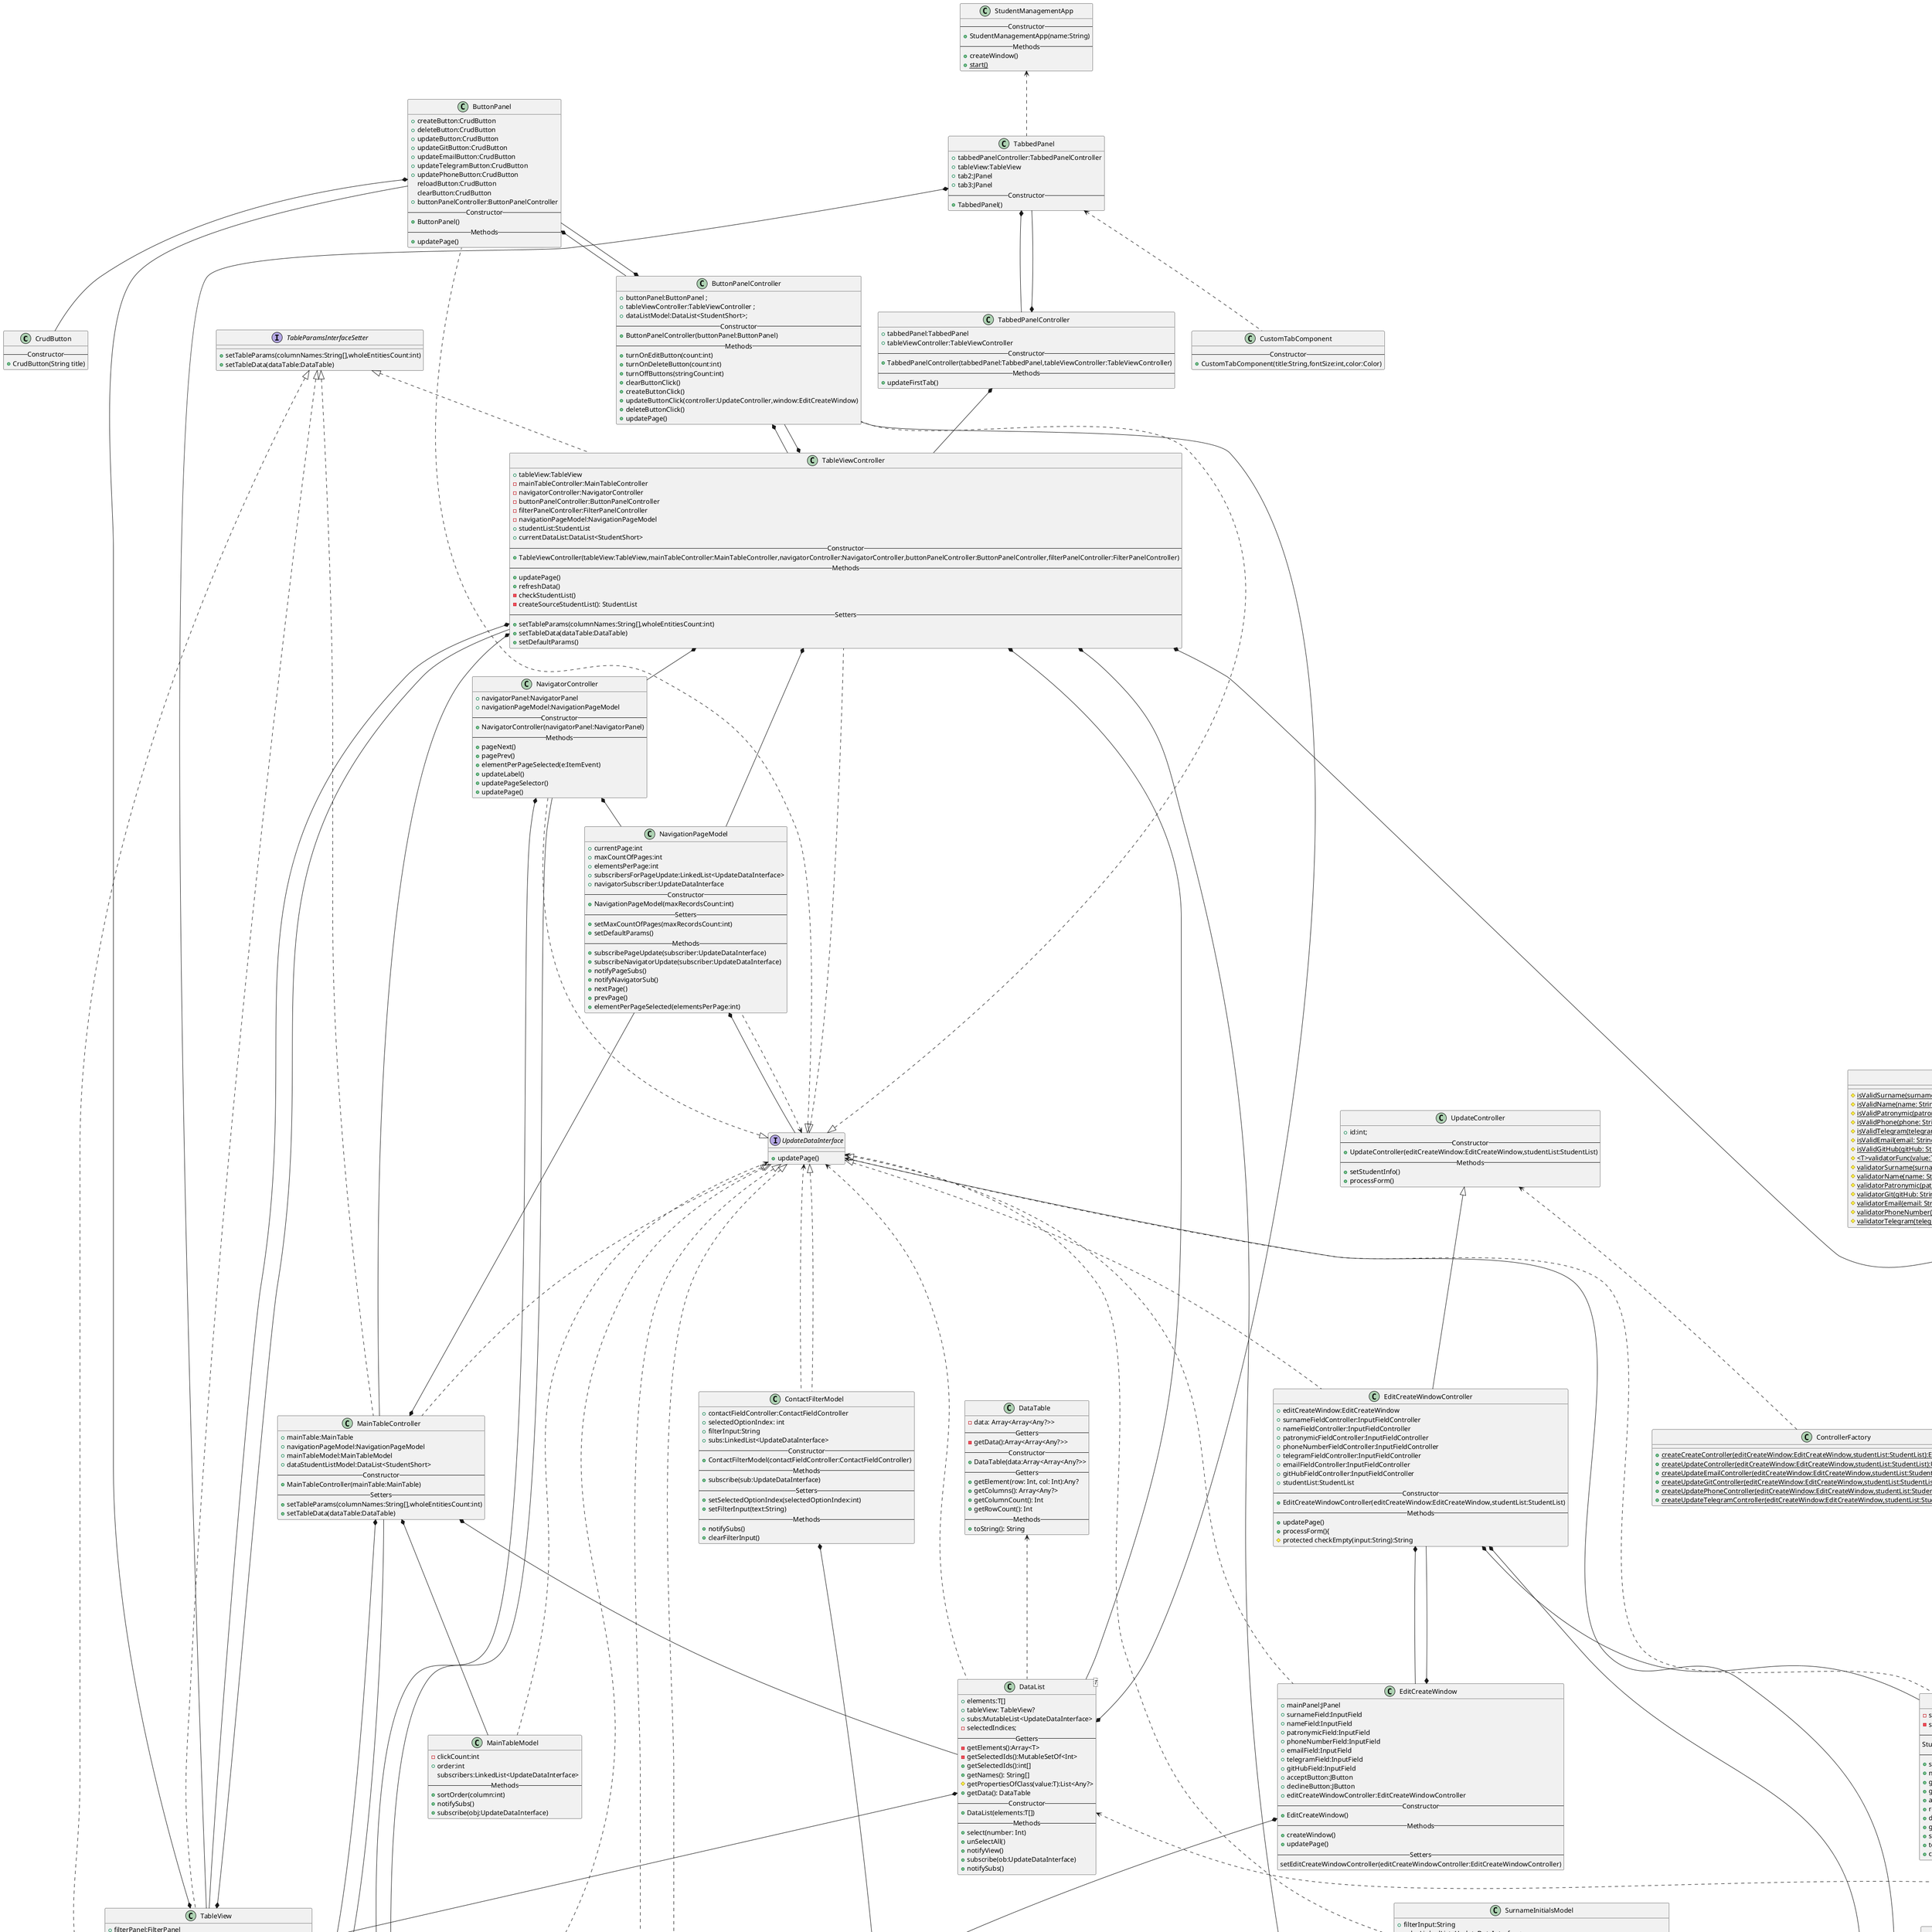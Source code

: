@startuml
'https://plantuml.com/class-diagram

class CrudButton{
    --Constructor--
    +CrudButton(String title)
}

class ButtonPanel{
    +createButton:CrudButton
    +deleteButton:CrudButton
    +updateButton:CrudButton
    +updateGitButton:CrudButton
    +updateEmailButton:CrudButton
    +updateTelegramButton:CrudButton
    +updatePhoneButton:CrudButton
    reloadButton:CrudButton
    clearButton:CrudButton
    +buttonPanelController:ButtonPanelController
    --Constructor--
    +ButtonPanel()
    --Methods--
    +updatePage()
}
UpdateDataInterface <|.. ButtonPanel
ButtonPanel *-- CrudButton
ButtonPanel *-- ButtonPanelController

class ButtonPanelController implements UpdateDataInterface {
    +buttonPanel:ButtonPanel ;
    +tableViewController:TableViewController ;
    +dataListModel:DataList<StudentShort>;
    --Constructor--
    +ButtonPanelController(buttonPanel:ButtonPanel)
    --Methods--
    +turnOnEditButton(count:int)
    +turnOnDeleteButton(count:int)
    +turnOffButtons(stringCount:int)
    +clearButtonClick()
    +createButtonClick()
    +updateButtonClick(controller:UpdateController,window:EditCreateWindow)
    +deleteButtonClick()
    +updatePage()
}

ButtonPanelController *-- ButtonPanel
ButtonPanelController *-- TableViewController
DataList *-- ButtonPanelController


class EditCreateWindowController implements UpdateDataInterface {
    +editCreateWindow:EditCreateWindow
    +surnameFieldController:InputFieldController
    +nameFieldController:InputFieldController
    +patronymicFieldController:InputFieldController
    +phoneNumberFieldController:InputFieldController
    +telegramFieldController:InputFieldController
    +emailFieldController:InputFieldController
    +gitHubFieldController:InputFieldController
    +studentList:StudentList
    --Constructor--
    +EditCreateWindowController(editCreateWindow:EditCreateWindow,studentList:StudentList)
    --Methods--
    +updatePage()
    +processForm(){
    #protected checkEmpty(input:String):String
}

EditCreateWindowController *-- EditCreateWindow
EditCreateWindowController *-- InputFieldController
EditCreateWindowController *-- StudentList

class InputFieldController {
    +inputField:InputField
    -validateFunc:Predicate<String>;
    +inputFieldModel:InputFieldModel;
    --Constructor--
    +InputFieldController(inputField:InputField,validateFunc:Predicate<String>,optional:boolean)
    --Methods--
    +changeInputFieldBack(correctness:boolean)
    +checkInputCorrect():boolean
    +setTextValue()
    +setInputText(val:String)
    +setInputText()
    +getTextValue():String
    +changeEditable(edit:boolean)
}
InputFieldController *-- InputField
InputFieldController *-- InputFieldModel

class UpdateController{
    +id:int;
    --Constructor--
    +UpdateController(editCreateWindow:EditCreateWindow,studentList:StudentList)
    --Methods--
    +setStudentInfo()
    +processForm()
}
UpdateController <|-- EditCreateWindowController

class ControllerFactory {
    +{static}createCreateController(editCreateWindow:EditCreateWindow,studentList:StudentList):EditCreateWindowController
    +{static}createUpdateController(editCreateWindow:EditCreateWindow,studentList:StudentList):UpdateController
    +{static}createUpdateEmailController(editCreateWindow:EditCreateWindow,studentList:StudentList):UpdateController
    +{static}createUpdateGitController(editCreateWindow:EditCreateWindow,studentList:StudentList):UpdateController
    +{static}createUpdatePhoneController(editCreateWindow:EditCreateWindow,studentList:StudentList):UpdateController
    +{static}createUpdateTelegramController(editCreateWindow:EditCreateWindow,studentList:StudentList):UpdateController
}

UpdateController <.. ControllerFactory

class InputFieldModel {
    +inputText:String
    +subscriber:UpdateDataInterface
    +optional:boolean
    --Constructor--
    +InputFieldModel(optional:boolean)
    --Setters--
    +setInputText(inputText:String)
    +setSubscriber(updateDataInterface:UpdateDataInterface)
    --Methods--
    +notifySub()
}
InputFieldModel *-- UpdateDataInterface


class EditCreateWindow{
    +mainPanel:JPanel
    +surnameField:InputField
    +nameField:InputField
    +patronymicField:InputField
    +phoneNumberField:InputField
    +emailField:InputField
    +telegramField:InputField
    +gitHubField:InputField
    +acceptButton:JButton
    +declineButton:JButton
    +editCreateWindowController:EditCreateWindowController
    --Constructor--
    +EditCreateWindow()
    --Methods--
    +createWindow()
    +updatePage()
    --Setters--
    setEditCreateWindowController(editCreateWindowController:EditCreateWindowController)
}

UpdateDataInterface <|.. EditCreateWindow
EditCreateWindow *-- InputField
EditCreateWindow *-- EditCreateWindowController


class InputField{
    +mainLabel:JLabel
    +mainInputField:JTextField
    +inputFieldController:InputFieldController
    --Constructor--
    +InputField(validateFieldFunction:Predicate<String>,label:String,optional:boolean)
}
InputField *-- InputFieldController

class ContactFieldController implements InputControllerInterface {
    +contactField:ContactField
    +contactFilterModel:ContactFilterModel
    --Constructor--
    +ContactFieldController(contactField:ContactField)
    --Methods--
    +clearInput()
    +changeSelectedItem(e:ItemEvent)
    +changeInputText()
    --Setters--
    +setParams()
}

class FilterPanelController {
    +filterPanel:FilterPanel
    +surnameInitialsFieldController:SurnameInitialsFieldController
    +emailController:ContactFieldController
    +telegramController:ContactFieldController
    +gitHubController:ContactFieldController
    +phoneController:ContactFieldController
    --Constructor--
    +FilterPanelController(filterPanel:FilterPanel,surnameInitialsFieldController:SurnameInitialsFieldController,emailController:ContactFieldController,telegramController:ContactFieldController,gitHubController:ContactFieldController,phoneController:ContactFieldController )
    --Methods--
    +clearFilters()
}
FilterPanelController *-- FilterPanel
FilterPanelController *-- SurnameInitialsFieldController
FilterPanelController *-- ContactFieldController

interface InputControllerInterface {
    +clearInput()
    +setParams()
    +changeInputText()
}

class SurnameInitialsFieldController implements InputControllerInterface {
    +surnameInitialsField:SurnameInitialsField
    +surnameInitialsModel:SurnameInitialsModel
    --Constructor--
    +SurnameInitialsFieldController(surnameInitialsField:SurnameInitialsField)
    --Methods--
    +clearInput()
    +changeInputText()
    --Setters--
    +setParams()
}

class ContactFilterModel {
    +contactFieldController:ContactFieldController
    +selectedOptionIndex: int
    +filterInput:String
    +subs:LinkedList<UpdateDataInterface>
    --Constructor--
    +ContactFilterModel(contactFieldController:ContactFieldController)
    --Methods--
    +subscribe(sub:UpdateDataInterface)
    --Setters--
    +setSelectedOptionIndex(selectedOptionIndex:int)
    +setFilterInput(text:String)
    --Methods--
    +notifySubs()
    +clearFilterInput()
}
ContactFilterModel *-- ContactFieldController
UpdateDataInterface <.. ContactFilterModel
UpdateDataInterface <|.. ContactFilterModel


class SurnameInitialsModel {
    +filterInput:String
    +subs:LinkedList<UpdateDataInterface>
    +surnameInitialsFieldController:SurnameInitialsFieldController
    --Constructor--
    +SurnameInitialsModel(surnameInitialsFieldController:SurnameInitialsFieldController)
    --Methods--
    +subscribe(sub:UpdateDataInterface)
    +notifySubs()
    +clearFilterInput()
    --Setters--
    +setFilterInput(text:String)
}
SurnameInitialsModel *-- SurnameInitialsFieldController
UpdateDataInterface <.. SurnameInitialsModel



class ContactField implements UpdateDataInterface {
    +inputField:InputField
    +comboBox:ContactFilterComboBox
    +contactFieldController:ContactFieldController
    --Constructor--
    +ContactField(title:String)
    --Methods--
    +updatePage()
}
ContactField *-- InputField
ContactField *-- ContactFilterComboBox
ContactField *-- ContactFieldController

class ContactFilterComboBox{
    --Constructor--
    +ContactFilterComboBox()
}

class FilterPanel{
    +surnameInitialsField:SurnameInitialsField
    +githubField:ContactField
    +emailField:ContactField
    +phoneField:ContactField
    +telegramField:ContactField
    +filterPanelController:FilterPanelController
    --Constructor--
    +FilterPanel()
}
FilterPanel *-- SurnameInitialsField
FilterPanel *-- ContactField
FilterPanel *-- FilterPanelController

class InputField{
    --Constructor--
    +InputField()
}

class SurnameInitialsField implements UpdateDataInterface {
    +nameField:InputField
    +surnameInitialsFieldController:SurnameInitialsFieldController
    --Constructor--
    +SurnameInitialsField()
    --Methods--
    +updatePage()
}
SurnameInitialsField *-- InputField
SurnameInitialsField *-- SurnameInitialsFieldController

class TabbedPanelController {
    +tabbedPanel:TabbedPanel
    +tableViewController:TableViewController
    --Constructor--
    +TabbedPanelController(tabbedPanel:TabbedPanel,tableViewController:TableViewController)
    --Methods--
    +updateFirstTab()
}
TabbedPanelController *-- TabbedPanel
TabbedPanelController *-- TableViewController

class CustomTabComponent{
    --Constructor--
    +CustomTabComponent(title:String,fontSize:int,color:Color)
}

class StudentManagementApp{
    --Constructor--
    +StudentManagementApp(name:String)
    --Methods--
    +createWindow()
    +{static}start()
}
StudentManagementApp <.. TabbedPanel

class TabbedPanel{
    +tabbedPanelController:TabbedPanelController
    +tableView:TableView
    +tab2:JPanel
    +tab3:JPanel
    --Constructor--
    +TabbedPanel()
}
TabbedPanel *-- TabbedPanelController
TabbedPanel *-- TableView
TabbedPanel <.. CustomTabComponent

interface UpdateDataInterface {
     +updatePage()
 }



class MainTableController implements TableParamsInterfaceSetter,UpdateDataInterface {
    +mainTable:MainTable
    +navigationPageModel:NavigationPageModel
    +mainTableModel:MainTableModel
    +dataStudentListModel:DataList<StudentShort>
    --Constructor--
    +MainTableController(mainTable:MainTable)
    --Setters--
    +setTableParams(columnNames:String[],wholeEntitiesCount:int)
    +setTableData(dataTable:DataTable)
}
MainTableController *-- MainTable
MainTableController *-- NavigationPageModel
MainTableController *-- MainTableModel
MainTableController *-- DataList

class TableViewController implements UpdateDataInterface, TableParamsInterfaceSetter {
    +tableView:TableView
    -mainTableController:MainTableController
    -navigatorController:NavigatorController
    -buttonPanelController:ButtonPanelController
    -filterPanelController:FilterPanelController
    -navigationPageModel:NavigationPageModel
    +studentList:StudentList
    +currentDataList:DataList<StudentShort>
    --Constructor--
    +TableViewController(tableView:TableView,mainTableController:MainTableController,navigatorController:NavigatorController,buttonPanelController:ButtonPanelController,filterPanelController:FilterPanelController)
    --Methods--
    +updatePage()
    +refreshData()
    -checkStudentList()
    -createSourceStudentList(): StudentList
    --Setters--
    +setTableParams(columnNames:String[],wholeEntitiesCount:int)
    +setTableData(dataTable:DataTable)
    +setDefaultParams()
}
TableViewController *-- TableView
TableViewController *-- MainTableController
TableViewController *-- NavigatorController
TableViewController *-- ButtonPanelController
TableViewController *-- FilterPanelController
TableViewController *-- NavigationPageModel
TableViewController *-- StudentList
TableViewController *-- DataList

UpdateDataInterface <.. MainTableModel
class MainTableModel {
    -clickCount:int
    +order:int
    subscribers:LinkedList<UpdateDataInterface>
    --Methods--
    +sortOrder(column:int)
    +notifySubs()
    +subscribe(obj:UpdateDataInterface)
}

class NavigatorController implements UpdateDataInterface {
    +navigatorPanel:NavigatorPanel
    +navigationPageModel:NavigationPageModel
    --Constructor--
    +NavigatorController(navigatorPanel:NavigatorPanel)
    --Methods--
    +pageNext()
    +pagePrev()
    +elementPerPageSelected(e:ItemEvent)
    +updateLabel()
    +updatePageSelector()
    +updatePage()
}
NavigatorController *-- NavigatorPanel
NavigatorController *-- NavigationPageModel


class NavigationPageModel {
    +currentPage:int
    +maxCountOfPages:int
    +elementsPerPage:int
    +subscribersForPageUpdate:LinkedList<UpdateDataInterface>
    +navigatorSubscriber:UpdateDataInterface
    --Constructor--
    +NavigationPageModel(maxRecordsCount:int)
    --Setters--
    +setMaxCountOfPages(maxRecordsCount:int)
    +setDefaultParams()
    --Methods--
    +subscribePageUpdate(subscriber:UpdateDataInterface)
    +subscribeNavigatorUpdate(subscriber:UpdateDataInterface)
    +notifyPageSubs()
    +notifyNavigatorSub()
    +nextPage()
    +prevPage()
    +elementPerPageSelected(elementsPerPage:int)
}
NavigationPageModel *-- UpdateDataInterface
UpdateDataInterface <.. NavigationPageModel

class ElemsForPageSelector{
    --Constructor--
    +ElemsForPageSelector()
}

class NavigatorPanel implements UpdateDataInterface {
    +prevButton:JButton
    +nextButton:JButton
    +pageLabel:JLabel
    +elemsForPageSelector:ElemsForPageSelector
    ~currentPage:int
    ~maxCountOfPages:int
    +navigatorController:NavigatorController
    --Constructor--
    +NavigatorPanel(maxCountOfPages:int)
    --Methods--
    +updatePage()
}
NavigatorPanel *-- ElemsForPageSelector
NavigatorPanel *-- NavigatorController

class MainTable implements TableParamsInterfaceSetter {
    +tableModel:DefaultTableModel
    +mainTableController:MainTableController
    --Constructor--
    +MainTable()
    --Setters--
    +setTableParams(columnNames:String[],wholeEntitiesCount:int)
    +setTableData(dataTable:DataTable)
}
MainTable *-- MainTableController

interface TableParamsInterfaceSetter {
    +setTableParams(columnNames:String[],wholeEntitiesCount:int)
    +setTableData(dataTable:DataTable)
}

class TableView implements TableParamsInterfaceSetter {
    +filterPanel:FilterPanel
    +mainTable:MainTable
    +navigatorPanel:NavigatorPanel
    +buttonPanel:ButtonPanel
    +tableViewController:TableViewController
    --Constructor--
    +TableView()
    --Setters--
    +setTableParams(columnNames:String[],wholeEntitiesCount:int)
    +setTableData(dataTable:DataTable)
}
TableView *-- FilterPanel
TableView *-- MainTable
TableView *-- NavigatorPanel
TableView *-- ButtonPanel
TableView *-- TableViewController


object DbCon {
    - conn: Connection?
    --Methods--
    +createConnection()
    +executeSqlSelect(query:String): ResultSet?
    +executeSql(query:String)
    --Getters--
    getConnection():Connection?

}


class StudentListDB implements StudentListAdapter {
    -conn: DbCon?
    -studentList: MutableList<Student>
    -orderedStudentList: MutableList<Student>
    --Getters--
    -getConnection():DbCon?
    -getStudentList():MutableList<Student>
    -getOrderStudentList():MutableList<Student>
    --Setters--
    -setConnection(connection:DbCon?)
    -setStudentList(value:MutableList<Student>)
    -setOrderStudentList(value:MutableList<Student>)
    --Methods--
    +read()
    +checkAdapterExisting():Boolean
    +getStudentById(id: Int): Student?
    +getKNStudentShortList(k: Int, n: Int): DataList<StudentShort>
    +addNewStudent(student: Student)
    +replaceById(id:Int,newStudent: Student)
    +deleteById(id: Int)
    +getStudentShortCount(): Int
    +sortByInitials(order:Int)
}
StudentListDB *-- DbCon

class DataList<T>{
    +elements:T[]
    +tableView: TableView?
    +subs:MutableList<UpdateDataInterface>
    -selectedIndices;
    --Getters--
    -getElements():Array<T>
    -getSelectedIds():MutableSetOf<Int>
    +getSelectedIds():int[]
    +getNames(): String[]
    #getPropertiesOfClass(value:T):List<Any?>
    +getData(): DataTable
    --Constructor--
    +DataList(elements:T[])
    --Methods--
    +select(number: Int)
    +unSelectAll()
    +notifyView()
    +subscribe(ob:UpdateDataInterface)
    +notifySubs()
}
DataList *-- TableView
UpdateDataInterface <.. DataList
DataTable <.. DataList


class DataTable{
    -data: Array<Array<Any?>>
    --Getters--
    -getData():Array<Array<Any?>>
    --Constructor--
    +DataTable(data:Array<Array<Any?>>
    --Getters--
    +getElement(row: Int, col: Int):Any?
    +getColumns(): Array<Any?>
    +getColumnCount(): Int
    +getRowCount(): Int
    --Methods--
    +toString(): String
}

class Student extends StudentBase
{
    +surname: String
    +name: String
    +patronymic: String
    +idValue:Int
    +phoneNumber: String?
    +telegram: String?
    +email: String?
    +gitHub: String?
    --Setters--
    +setSurname(value: String)
    +setName(value: String)
    +setPatronymic(value: String)
    +setIdValue(value:Int)
    +setPhoneNumber(value: String?)
    +setTelegram(value: String?)
    +setEmail(value: String?)
    +setGitHub(value: String?)
    --Constructor--
    +Student(surnameValue: String,nameValue: String,
        patronymicValue: String,idValue:Int,phoneNumberValue: String?,
        telegramValue: String?,emailValue: String?,gitHubValue: String?)
    +Student(studentArgs: HashMap<String,Any?>)
    +Student(data: String)
    --Methods--
    -gitExist():boolean
    -contactExist():boolean
    +validate():boolean
    +setContacts(contacts:HashMap<String,String?>)
    -checkValueAndPropertyNotNull(value:String?,propertyValue:String?):boolean
    -{static}cutStudent(data:String):String
    +{static}parseString(data:String):HashMap<String,Any?>
    +returnPropertyNames():Array<String>
    +propertiesReturn(): Map<String, Any?>
    +toString(): String
    +getInitials():String
    +getOneContact(): HashMap<String,String>?
    -getFormattedContactShort():String
    -getInfo():String
}
StudentValidator <.. Student

abstract class StudentBase {
    +id:Int
    +gitHub: String?=null
    -{static}classId:Int
    -{static}maxId:Int
    --Getters--
    +getId():Int
    +getGitHub():String?
    -getClassId():Int
    -getMaxId():Int
    --Setters--
    -setClassId(value:Int)
    -setMaxId(value:Int)
    --Constructor--
    StudentBase(id:Int,gitHub: String?)
    --Methods--
    abstract fun propertiesReturn():Map<String,Any?>
    {static}autoGenerateId():Int
    {static}setMaxId(newId:Int?)
    {static}formatPropertyOutput(propertyName:String,propertyValue: Any?) = if(propertyValue==null) "${propertyName}:" else "${propertyName}:${propertyValue}"
    {static}fun parseString(data:String):HashMap<String,Any?>
    +toString(): String
}


class StudentShort extends StudentBase {
    +initials:String
    +contact:Map<String,String>?;
    --Constructor--
    StudentShort(studentLong: Student):super(studentLong.id,studentLong.gitHub)
    StudentShort(studentId:Int,stringInfo:String):super(studentId, passGit(stringInfo))
    -{static}passGit(stringInfo:String):String?
    -{static}validatorContact(contact:Map<String,String>?):Boolean
    -{static}validatorInitials(initials:String)
    -{static}validateContact(value: String?):Map<String,String>?
    -{static}validateSurnameInitials(value:String?):String
    +propertiesReturn():Map<String,Any?>
    +toString(): String
}
Student <.. StudentShort

class StudentValidator {
    #{static}isValidSurname(surname: String): Boolean
    #{static}isValidName(name: String): Boolean
    #{static}isValidPatronymic(patronymic: String): Boolean
    #{static}isValidPhone(phone: String?): Boolean
    #{static}isValidTelegram(telegram: String?): Boolean
    #{static}isValidEmail(email: String?): Boolean
    #{static}isValidGitHub(gitHub: String?): Boolean
    #{static}<T>validatorFunc(value:T, errorMessage:String, valudatorFunction: (T)->Boolean)
    #{static}validatorSurname(surname: String)
    #{static}validatorName(name: String)
    #{static}validatorPatronymic(patronymic: String)
    #{static}validatorGit(gitHub: String?)
    #{static}validatorEmail(email: String?)
    #{static}validatorPhoneNumber(phone: String?)
    #{static}validatorTelegram(telegram: String?)
}

class StudentList {
    -studentList: StudentListAdapter
    -subscribers: MutableList<UpdateDataInterface> = mutableListOf();
    --Constructor--
    StudentList(studentList: StudentListAdapter)
    --Methods--
    +subscribe(sub: UpdateDataInterface)
    +notifySubs()
    +getStudentById(id: Int): Student?
    +getKNStudentShortList(k: Int, n: Int): DataList<StudentShort>
    +addNewStudent(student: Student)
    +replaceById(id: Int, newStudent: Student)
    +deleteById(id: Int)
    +getStudentShortCount(): Int
    +sortByInitials(order: Int)
    +toString(): String
    +checkStExists(): Boolean
}
StudentList *-- StudentListAdapter
UpdateDataInterface <.. StudentList

interface StudentListAdapter {
    +getStudentById(id: Int): Student?
    +getKNStudentShortList(k: Int, n: Int): DataList<StudentShort>
    +addNewStudent(student: Student)
    +replaceById(id: Int, newStudent: Student)
    +deleteById(id: Int)
    +getStudentShortCount():Int
    +sortByInitials(order:Int)
    +checkAdapterExisting():Boolean
}
Student <.. StudentListAdapter
StudentShort <.. StudentListAdapter
DataList <.. StudentListAdapter


interface StudentListAdapterExtend extends StudentListAdapter  {
    +processWrite()
    +processRead()
}
abstract class StudentListBaseExtend implements StudentListAdapterExtend {
    #studentList: MutableList<Student>
    -orderStudentList: MutableList<Student>
    +readFilePath:String?
    +writeFilePath:String?
    --Getters--
    -getStudentList():MutableList<Student>
    -getOrderStudentList():MutableList<Student>
    --Setters--
    -setStudentList(value:MutableList<Student>)
    -setOrderStudentList(value:MutableList<Student>)
    --Methods--
    +abstract writeToFile(fileWriter:FileWriter, students:MutableList<Student>)
    +abstract readFromFile(mainString:String, students:MutableList<Student>)
    +processWrite()
    +processRead()
    +checkAdapterExisting(): Boolean
    +getStudentById(id: Int):Student?
    +getKNStudentShortList(k: Int, n: Int):DataList
    +sortByInitials(order:Int)
    -addNewStudent(student: Student, id: Int)
    +addNewStudent(student: Student)
    +replaceById(id: Int, newStudent: Student)
    +deleteById(id: Int)
    +getStudentShortCount():Int
    +toString():String
}

class StudentListExtend extends StudentList {
    -studentListExtend: StudentListAdapterExtend
    --Constructor--
    StudentListExtend(studentListExtend: StudentListAdapterExtend)
    --Methods--
    +processWrite()
    +processRead()
}
StudentListExtend *-- StudentListAdapterExtend

interface StudentListInterface {
    +createMap(el: Any): HashMap<String, Any?>;
    +convertMap(hashM: Map<String, Any?>): Map<String, Any>;
}
class StudentListJson extends StudentListBaseExtend implements StudentListInterface {
    +createMap(el: Any): HashMap<String, Any?>
    +convertMap(hashM: Map<String, Any?>): Map<String, Any>
    +writeToFile(fileWriter: FileWriter, students: MutableList<Student>)
    +readFromFile(mainString: String, students: MutableList<Student>)
}
class StudentListTxt extends StudentListBaseExtend {
    +readFromFile(mainString: String, students: MutableList<Student>)
    +writeToFile(fileWriter: FileWriter, students: MutableList<Student>)
}
class StudentListYaml extends StudentListBaseExtend implements StudentListInterface {
    +createMap(el: Any): HashMap<String, Any?>
    +convertMap(hashM: Map<String, Any?>): Map<String, Any>
    +writeToFile(fileWriter: FileWriter, students: MutableList<Student>)
    +readFromFile(mainString: String, students: MutableList<Student>)
}
NumberOrStringSerializer <.. StudentListYaml
NumberOrStringSerializer <.. StudentListJson

object NumberOrStringSerializer {
    +descriptor: SerialDescriptor
    --Methods--
    +serialize(encoder: Encoder, value: Any):Any?
    +deserialize(decoder: Decoder): Any
}
@enduml